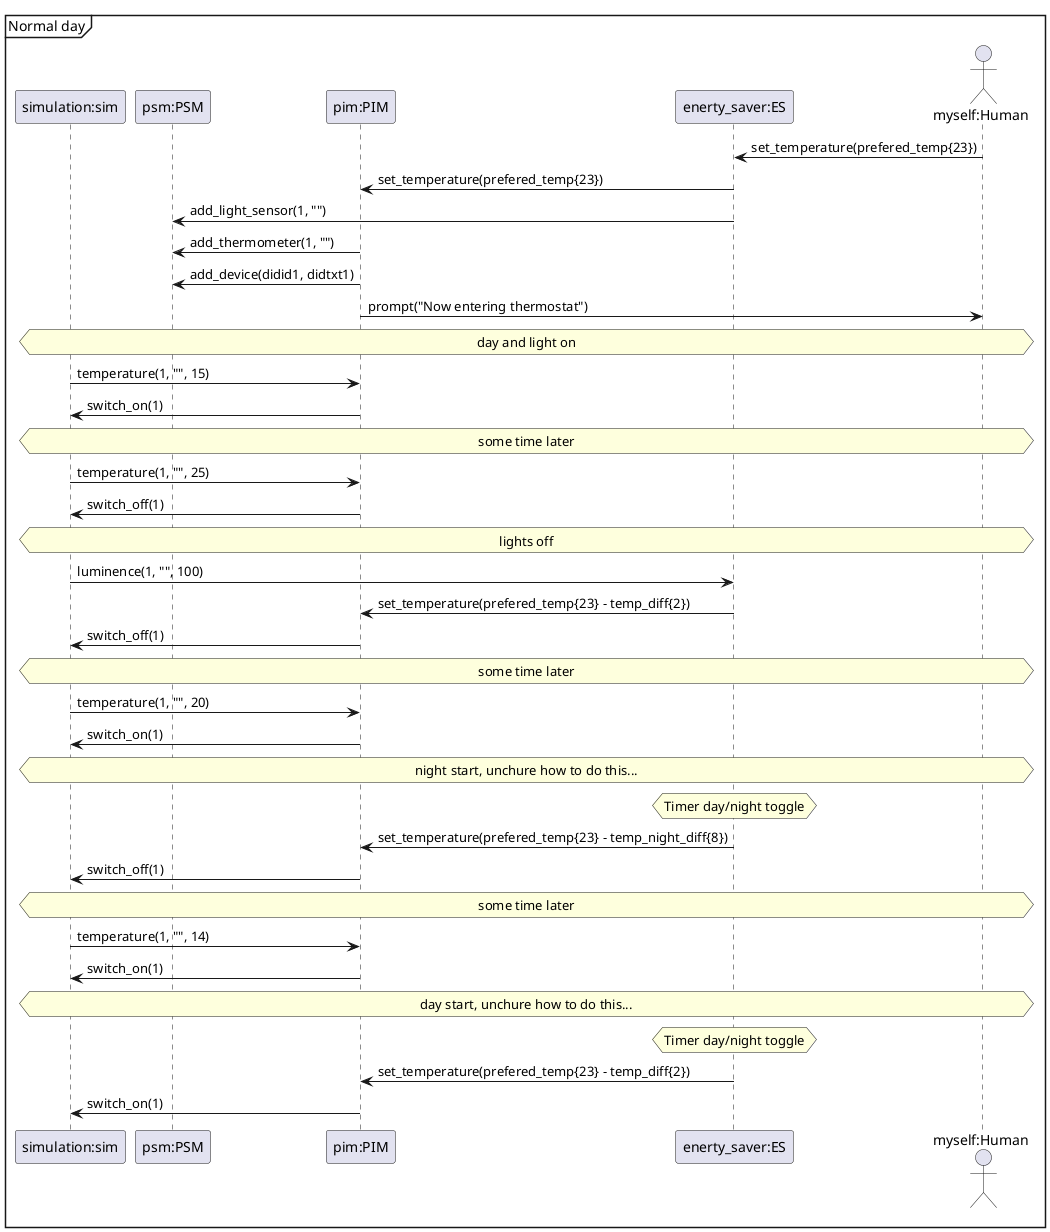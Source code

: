 @startuml sequense diagram
mainframe Normal day

participant "simulation:sim" as sim
participant "psm:PSM" as psm
participant "pim:PIM" as pim
participant "enerty_saver:ES" as es
actor "myself:Human" as human

'Set preferred temp
es <- human: set_temperature(prefered_temp{23})
pim <- es: set_temperature(prefered_temp{23})

psm <- es: add_light_sensor(1, "")

psm <- pim: add_thermometer(1, "")
psm <- pim: add_device(didid1, didtxt1)

pim -> human: prompt("Now entering thermostat")

hnote across: day and light on
'setup compleat

sim -> pim: temperature(1, "", 15)
sim <- pim: switch_on(1)

hnote across: some time later

sim -> pim: temperature(1, "", 25)
sim <- pim: switch_off(1)

hnote across: lights off

sim -> es: luminence(1, "", 100)

pim <- es: set_temperature(prefered_temp{23} - temp_diff{2})

sim <- pim: switch_off(1)

hnote across: some time later

sim -> pim: temperature(1, "", 20)
sim <- pim: switch_on(1)

hnote across: night start, unchure how to do this...
hnote over es: Timer day/night toggle

pim <- es: set_temperature(prefered_temp{23} - temp_night_diff{8})
sim <- pim: switch_off(1)

hnote across: some time later

sim -> pim: temperature(1, "", 14)
sim <- pim: switch_on(1)

hnote across: day start, unchure how to do this...
hnote over es: Timer day/night toggle

pim <- es: set_temperature(prefered_temp{23} - temp_diff{2})
sim <- pim: switch_on(1)

@enduml
